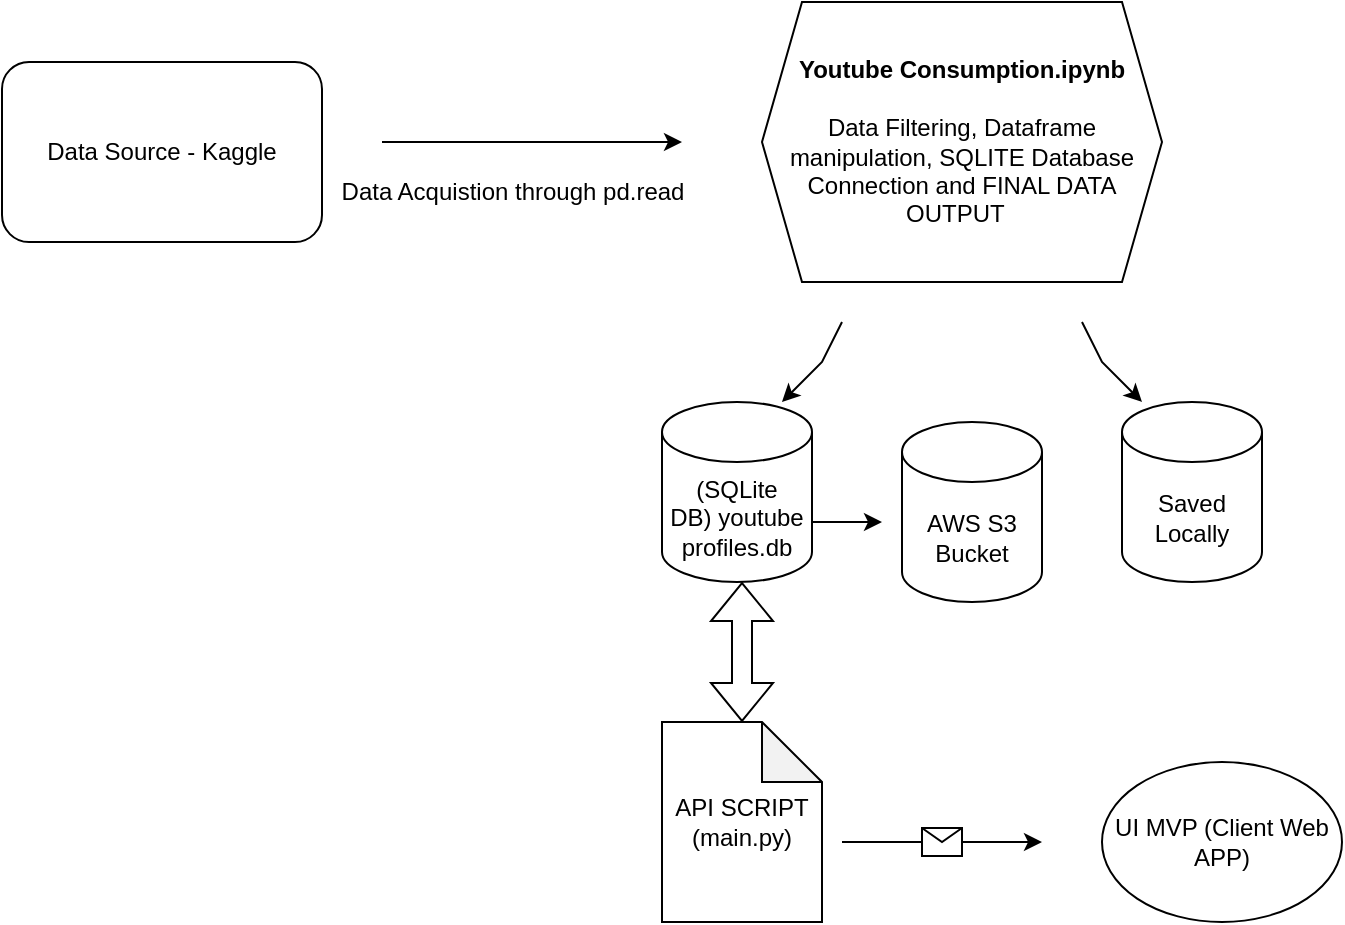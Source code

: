 <mxfile version="24.7.5">
  <diagram name="Page-1" id="0wYWYjiwYEq8T9E-R0rx">
    <mxGraphModel dx="1050" dy="618" grid="1" gridSize="10" guides="1" tooltips="1" connect="1" arrows="1" fold="1" page="1" pageScale="1" pageWidth="850" pageHeight="1100" math="0" shadow="0">
      <root>
        <mxCell id="0" />
        <mxCell id="1" parent="0" />
        <mxCell id="Lsua-zjtIRfxh1R7Vm0d-1" value="Data Source - Kaggle" style="rounded=1;whiteSpace=wrap;html=1;" parent="1" vertex="1">
          <mxGeometry x="80" y="80" width="160" height="90" as="geometry" />
        </mxCell>
        <mxCell id="Lsua-zjtIRfxh1R7Vm0d-3" value="" style="endArrow=classic;html=1;rounded=0;" parent="1" edge="1">
          <mxGeometry width="50" height="50" relative="1" as="geometry">
            <mxPoint x="270" y="120" as="sourcePoint" />
            <mxPoint x="420" y="120" as="targetPoint" />
            <Array as="points">
              <mxPoint x="310" y="120" />
            </Array>
          </mxGeometry>
        </mxCell>
        <mxCell id="Lsua-zjtIRfxh1R7Vm0d-4" value="Data Acquistion through pd.read" style="text;html=1;align=center;verticalAlign=middle;resizable=0;points=[];autosize=1;strokeColor=none;fillColor=none;" parent="1" vertex="1">
          <mxGeometry x="240" y="130" width="190" height="30" as="geometry" />
        </mxCell>
        <mxCell id="Lsua-zjtIRfxh1R7Vm0d-6" value="&lt;b&gt;Youtube Consumption.ipynb&lt;/b&gt;&lt;div&gt;&lt;br&gt;&lt;/div&gt;&lt;div&gt;Data Filtering, Dataframe manipulation, SQLITE Database Connection and FINAL DATA OUTPUT&amp;nbsp;&amp;nbsp;&lt;/div&gt;" style="shape=hexagon;perimeter=hexagonPerimeter2;whiteSpace=wrap;html=1;fixedSize=1;" parent="1" vertex="1">
          <mxGeometry x="460" y="50" width="200" height="140" as="geometry" />
        </mxCell>
        <mxCell id="Lsua-zjtIRfxh1R7Vm0d-7" value="(SQLite DB)&amp;nbsp;&lt;span style=&quot;background-color: initial;&quot;&gt;youtube profiles.db&lt;/span&gt;" style="shape=cylinder3;whiteSpace=wrap;html=1;boundedLbl=1;backgroundOutline=1;size=15;" parent="1" vertex="1">
          <mxGeometry x="410" y="250" width="75" height="90" as="geometry" />
        </mxCell>
        <mxCell id="Lsua-zjtIRfxh1R7Vm0d-8" value="AWS S3 Bucket" style="shape=cylinder3;whiteSpace=wrap;html=1;boundedLbl=1;backgroundOutline=1;size=15;" parent="1" vertex="1">
          <mxGeometry x="530" y="260" width="70" height="90" as="geometry" />
        </mxCell>
        <mxCell id="Lsua-zjtIRfxh1R7Vm0d-9" value="Saved Locally" style="shape=cylinder3;whiteSpace=wrap;html=1;boundedLbl=1;backgroundOutline=1;size=15;" parent="1" vertex="1">
          <mxGeometry x="640" y="250" width="70" height="90" as="geometry" />
        </mxCell>
        <mxCell id="Lsua-zjtIRfxh1R7Vm0d-10" value="" style="endArrow=classic;html=1;rounded=0;" parent="1" edge="1">
          <mxGeometry width="50" height="50" relative="1" as="geometry">
            <mxPoint x="500" y="210" as="sourcePoint" />
            <mxPoint x="470" y="250" as="targetPoint" />
            <Array as="points">
              <mxPoint x="490" y="230" />
            </Array>
          </mxGeometry>
        </mxCell>
        <mxCell id="Lsua-zjtIRfxh1R7Vm0d-13" value="" style="endArrow=classic;html=1;rounded=0;" parent="1" edge="1">
          <mxGeometry width="50" height="50" relative="1" as="geometry">
            <mxPoint x="620" y="210" as="sourcePoint" />
            <mxPoint x="650" y="250" as="targetPoint" />
            <Array as="points">
              <mxPoint x="630" y="230" />
            </Array>
          </mxGeometry>
        </mxCell>
        <mxCell id="Lsua-zjtIRfxh1R7Vm0d-14" value="" style="endArrow=classic;html=1;rounded=0;" parent="1" edge="1">
          <mxGeometry width="50" height="50" relative="1" as="geometry">
            <mxPoint x="485" y="280" as="sourcePoint" />
            <mxPoint x="520" y="310" as="targetPoint" />
            <Array as="points">
              <mxPoint x="485" y="310" />
            </Array>
          </mxGeometry>
        </mxCell>
        <mxCell id="Lsua-zjtIRfxh1R7Vm0d-16" value="API SCRIPT (main.py)" style="shape=note;whiteSpace=wrap;html=1;backgroundOutline=1;darkOpacity=0.05;" parent="1" vertex="1">
          <mxGeometry x="410" y="410" width="80" height="100" as="geometry" />
        </mxCell>
        <mxCell id="Lsua-zjtIRfxh1R7Vm0d-18" value="" style="shape=flexArrow;endArrow=classic;startArrow=classic;html=1;rounded=0;" parent="1" edge="1">
          <mxGeometry width="100" height="100" relative="1" as="geometry">
            <mxPoint x="450" y="410" as="sourcePoint" />
            <mxPoint x="450" y="340" as="targetPoint" />
          </mxGeometry>
        </mxCell>
        <mxCell id="Lsua-zjtIRfxh1R7Vm0d-19" value="" style="endArrow=classic;html=1;rounded=0;" parent="1" edge="1">
          <mxGeometry relative="1" as="geometry">
            <mxPoint x="500" y="470" as="sourcePoint" />
            <mxPoint x="600" y="470" as="targetPoint" />
          </mxGeometry>
        </mxCell>
        <mxCell id="Lsua-zjtIRfxh1R7Vm0d-20" value="" style="shape=message;html=1;outlineConnect=0;" parent="Lsua-zjtIRfxh1R7Vm0d-19" vertex="1">
          <mxGeometry width="20" height="14" relative="1" as="geometry">
            <mxPoint x="-10" y="-7" as="offset" />
          </mxGeometry>
        </mxCell>
        <mxCell id="Lsua-zjtIRfxh1R7Vm0d-21" value="UI MVP (Client Web APP)" style="ellipse;whiteSpace=wrap;html=1;" parent="1" vertex="1">
          <mxGeometry x="630" y="430" width="120" height="80" as="geometry" />
        </mxCell>
      </root>
    </mxGraphModel>
  </diagram>
</mxfile>
